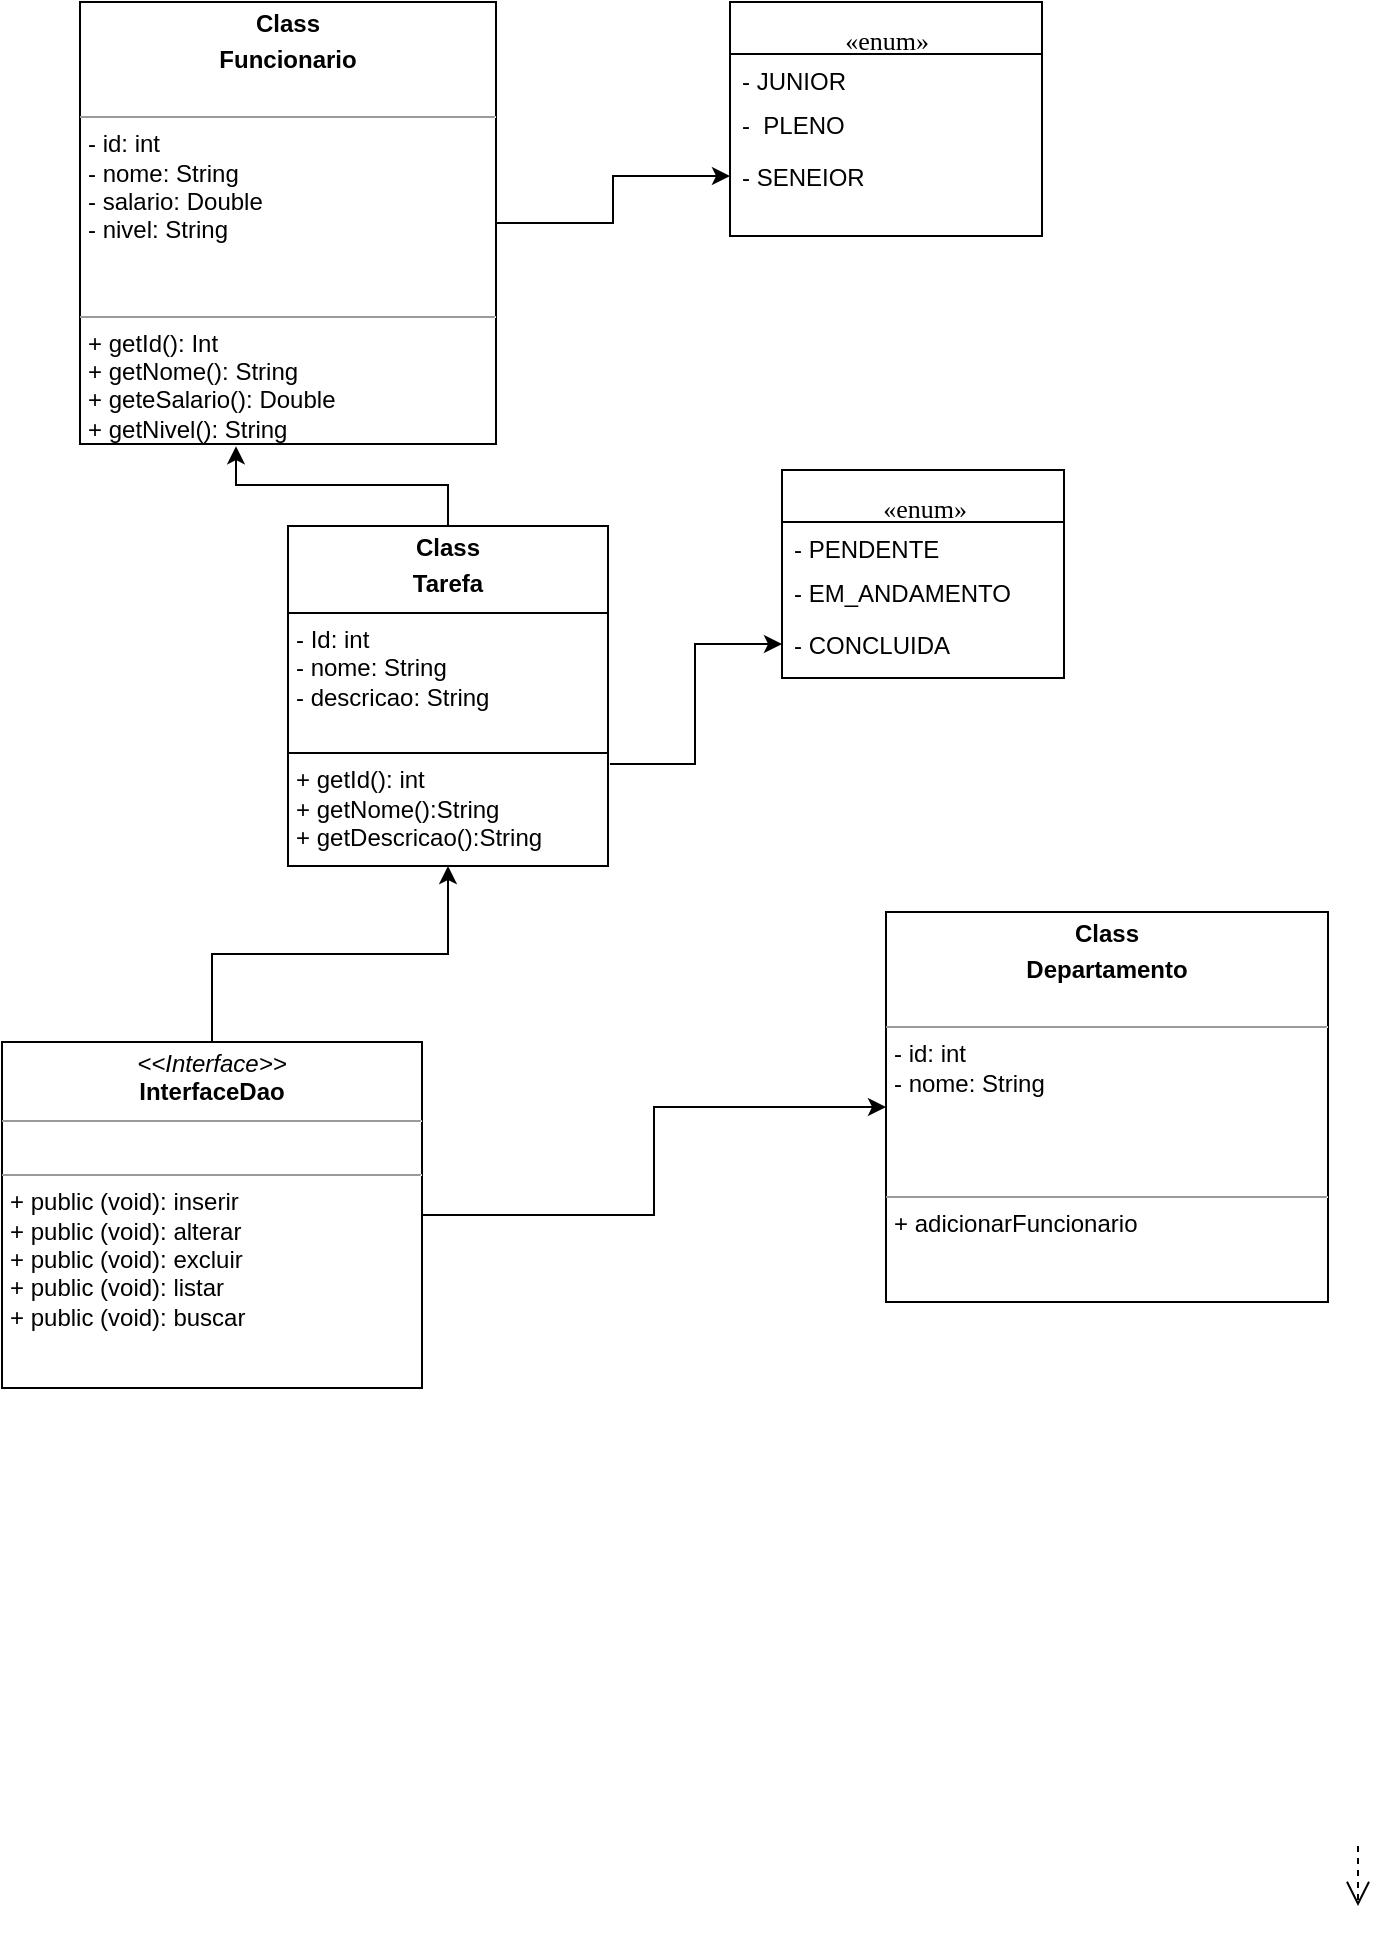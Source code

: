 <mxfile version="26.1.0">
  <diagram name="Page-1" id="c4acf3e9-155e-7222-9cf6-157b1a14988f">
    <mxGraphModel dx="1434" dy="738" grid="1" gridSize="13" guides="1" tooltips="1" connect="1" arrows="1" fold="1" page="1" pageScale="1" pageWidth="850" pageHeight="1100" background="none" math="0" shadow="0">
      <root>
        <mxCell id="0" />
        <mxCell id="1" parent="0" />
        <mxCell id="17acba5748e5396b-2" value="&lt;div&gt;&lt;br&gt;&lt;/div&gt;&lt;div&gt;&lt;font style=&quot;font-size: 13px;&quot;&gt;«enum»&lt;/font&gt;&lt;/div&gt;" style="swimlane;html=1;fontStyle=0;childLayout=stackLayout;horizontal=1;startSize=26;fillColor=none;horizontalStack=0;resizeParent=1;resizeLast=0;collapsible=1;marginBottom=0;swimlaneFillColor=#ffffff;rounded=0;shadow=0;comic=0;labelBackgroundColor=none;strokeWidth=1;fontFamily=Verdana;fontSize=10;align=center;" parent="1" vertex="1">
          <mxGeometry x="442" y="260" width="141" height="104" as="geometry" />
        </mxCell>
        <mxCell id="17acba5748e5396b-4" value="- PENDENTE" style="text;html=1;strokeColor=none;fillColor=none;align=left;verticalAlign=top;spacingLeft=4;spacingRight=4;whiteSpace=wrap;overflow=hidden;rotatable=0;points=[[0,0.5],[1,0.5]];portConstraint=eastwest;" parent="17acba5748e5396b-2" vertex="1">
          <mxGeometry y="26" width="141" height="22" as="geometry" />
        </mxCell>
        <mxCell id="17acba5748e5396b-6" value="- EM_ANDAMENTO" style="text;html=1;strokeColor=none;fillColor=none;align=left;verticalAlign=top;spacingLeft=4;spacingRight=4;whiteSpace=wrap;overflow=hidden;rotatable=0;points=[[0,0.5],[1,0.5]];portConstraint=eastwest;" parent="17acba5748e5396b-2" vertex="1">
          <mxGeometry y="48" width="141" height="26" as="geometry" />
        </mxCell>
        <mxCell id="17acba5748e5396b-9" value="- CONCLUIDA" style="text;html=1;strokeColor=none;fillColor=none;align=left;verticalAlign=top;spacingLeft=4;spacingRight=4;whiteSpace=wrap;overflow=hidden;rotatable=0;points=[[0,0.5],[1,0.5]];portConstraint=eastwest;" parent="17acba5748e5396b-2" vertex="1">
          <mxGeometry y="74" width="141" height="26" as="geometry" />
        </mxCell>
        <mxCell id="5d2195bd80daf111-39" style="edgeStyle=orthogonalEdgeStyle;rounded=0;html=1;dashed=1;labelBackgroundColor=none;startFill=0;endArrow=open;endFill=0;endSize=10;fontFamily=Verdana;fontSize=10;" parent="1" edge="1">
          <mxGeometry relative="1" as="geometry">
            <mxPoint x="730" y="948" as="sourcePoint" />
            <mxPoint x="730" y="978" as="targetPoint" />
          </mxGeometry>
        </mxCell>
        <mxCell id="5C5wdqBMW8rfrFLnIl43-14" value="" style="edgeStyle=orthogonalEdgeStyle;rounded=0;orthogonalLoop=1;jettySize=auto;html=1;" edge="1" parent="1" source="5d2195bd80daf111-15" target="5C5wdqBMW8rfrFLnIl43-7">
          <mxGeometry relative="1" as="geometry" />
        </mxCell>
        <mxCell id="5d2195bd80daf111-15" value="&lt;p style=&quot;text-wrap-mode: wrap; margin: 4px 0px 0px; text-align: center;&quot;&gt;&lt;b&gt;Class&lt;/b&gt;&lt;/p&gt;&lt;p style=&quot;text-wrap-mode: wrap; margin: 4px 0px 0px; text-align: center;&quot;&gt;&lt;b&gt;Funcionario&lt;/b&gt;&lt;/p&gt;&lt;div&gt;&lt;b&gt;&lt;br&gt;&lt;/b&gt;&lt;/div&gt;&lt;hr size=&quot;1&quot;&gt;&lt;p style=&quot;margin:0px;margin-left:4px;&quot;&gt;- id: int&lt;br&gt;- nome: String&lt;/p&gt;&lt;p style=&quot;margin:0px;margin-left:4px;&quot;&gt;- salario: Double&lt;/p&gt;&lt;p style=&quot;margin:0px;margin-left:4px;&quot;&gt;- nivel: String&lt;/p&gt;&lt;div&gt;&lt;br&gt;&lt;/div&gt;&lt;div&gt;&lt;br&gt;&lt;/div&gt;&lt;hr size=&quot;1&quot;&gt;&lt;p style=&quot;margin:0px;margin-left:4px;&quot;&gt;+ getId(): Int&lt;br&gt;+ getNome(): String&lt;/p&gt;&lt;p style=&quot;margin:0px;margin-left:4px;&quot;&gt;+ geteSalario(): Double&lt;/p&gt;&lt;p style=&quot;margin:0px;margin-left:4px;&quot;&gt;+ getNivel(): String&lt;/p&gt;&lt;p style=&quot;margin:0px;margin-left:4px;&quot;&gt;&lt;br&gt;&lt;/p&gt;" style="verticalAlign=top;align=left;overflow=fill;fontSize=12;fontFamily=Helvetica;html=1;rounded=0;shadow=0;comic=0;labelBackgroundColor=none;strokeWidth=1" parent="1" vertex="1">
          <mxGeometry x="91" y="26" width="208" height="221" as="geometry" />
        </mxCell>
        <mxCell id="5C5wdqBMW8rfrFLnIl43-11" style="edgeStyle=orthogonalEdgeStyle;rounded=0;orthogonalLoop=1;jettySize=auto;html=1;entryX=0.5;entryY=1;entryDx=0;entryDy=0;" edge="1" parent="1" source="5d2195bd80daf111-18" target="5C5wdqBMW8rfrFLnIl43-1">
          <mxGeometry relative="1" as="geometry" />
        </mxCell>
        <mxCell id="5C5wdqBMW8rfrFLnIl43-15" style="edgeStyle=orthogonalEdgeStyle;rounded=0;orthogonalLoop=1;jettySize=auto;html=1;" edge="1" parent="1" source="5d2195bd80daf111-18" target="5C5wdqBMW8rfrFLnIl43-16">
          <mxGeometry relative="1" as="geometry">
            <mxPoint x="481" y="624" as="targetPoint" />
          </mxGeometry>
        </mxCell>
        <mxCell id="5d2195bd80daf111-18" value="&lt;p style=&quot;margin:0px;margin-top:4px;text-align:center;&quot;&gt;&lt;i&gt;&amp;lt;&amp;lt;Interface&amp;gt;&amp;gt;&lt;/i&gt;&lt;br&gt;&lt;b&gt;InterfaceDao&lt;/b&gt;&lt;/p&gt;&lt;hr size=&quot;1&quot;&gt;&lt;p style=&quot;margin:0px;margin-left:4px;&quot;&gt;&lt;br&gt;&lt;/p&gt;&lt;hr size=&quot;1&quot;&gt;&lt;p style=&quot;margin:0px;margin-left:4px;&quot;&gt;+ public (void): inserir&lt;br&gt;+&amp;nbsp;&lt;span style=&quot;background-color: transparent; color: light-dark(rgb(0, 0, 0), rgb(255, 255, 255));&quot;&gt;public (void): alterar&lt;/span&gt;&lt;/p&gt;&lt;p style=&quot;margin:0px;margin-left:4px;&quot;&gt;+&amp;nbsp;&lt;span style=&quot;background-color: transparent; color: light-dark(rgb(0, 0, 0), rgb(255, 255, 255));&quot;&gt;public (void): excluir&lt;/span&gt;&lt;/p&gt;&lt;p style=&quot;margin:0px;margin-left:4px;&quot;&gt;+&amp;nbsp;&lt;span style=&quot;background-color: transparent; color: light-dark(rgb(0, 0, 0), rgb(255, 255, 255));&quot;&gt;public (void): listar&lt;/span&gt;&lt;/p&gt;&lt;p style=&quot;margin: 0px 0px 0px 4px;&quot;&gt;+&amp;nbsp;&lt;span style=&quot;background-color: transparent; color: light-dark(rgb(0, 0, 0), rgb(255, 255, 255));&quot;&gt;public (void): buscar&lt;/span&gt;&lt;/p&gt;&lt;p style=&quot;margin: 0px 0px 0px 4px;&quot;&gt;&lt;br&gt;&lt;/p&gt;&lt;p style=&quot;margin:0px;margin-left:4px;&quot;&gt;&lt;br&gt;&lt;/p&gt;" style="verticalAlign=top;align=left;overflow=fill;fontSize=12;fontFamily=Helvetica;html=1;rounded=0;shadow=0;comic=0;labelBackgroundColor=none;strokeWidth=1" parent="1" vertex="1">
          <mxGeometry x="52" y="546" width="210" height="173" as="geometry" />
        </mxCell>
        <mxCell id="5C5wdqBMW8rfrFLnIl43-10" style="edgeStyle=orthogonalEdgeStyle;rounded=0;orthogonalLoop=1;jettySize=auto;html=1;entryX=0;entryY=0.5;entryDx=0;entryDy=0;exitX=1.006;exitY=0.7;exitDx=0;exitDy=0;exitPerimeter=0;" edge="1" parent="1" source="5C5wdqBMW8rfrFLnIl43-1" target="17acba5748e5396b-9">
          <mxGeometry relative="1" as="geometry">
            <mxPoint x="312" y="468" as="sourcePoint" />
          </mxGeometry>
        </mxCell>
        <mxCell id="5C5wdqBMW8rfrFLnIl43-1" value="&lt;p style=&quot;margin:0px;margin-top:4px;text-align:center;&quot;&gt;&lt;b&gt;Class&lt;/b&gt;&lt;/p&gt;&lt;p style=&quot;margin:0px;margin-top:4px;text-align:center;&quot;&gt;&lt;b&gt;Tarefa&lt;/b&gt;&lt;/p&gt;&lt;hr size=&quot;1&quot; style=&quot;border-style:solid;&quot;&gt;&lt;p style=&quot;margin:0px;margin-left:4px;&quot;&gt;- Id: int&lt;/p&gt;&lt;p style=&quot;margin:0px;margin-left:4px;&quot;&gt;- nome: String&lt;/p&gt;&lt;p style=&quot;margin:0px;margin-left:4px;&quot;&gt;- descricao: String&lt;/p&gt;&lt;div&gt;&lt;br&gt;&lt;/div&gt;&lt;hr size=&quot;1&quot; style=&quot;border-style:solid;&quot;&gt;&lt;p style=&quot;margin:0px;margin-left:4px;&quot;&gt;+ getId(): int&lt;/p&gt;&lt;p style=&quot;margin:0px;margin-left:4px;&quot;&gt;+ getNome():String&lt;/p&gt;&lt;p style=&quot;margin:0px;margin-left:4px;&quot;&gt;+ getDescricao():String&lt;/p&gt;" style="verticalAlign=top;align=left;overflow=fill;html=1;whiteSpace=wrap;" vertex="1" parent="1">
          <mxGeometry x="195" y="288" width="160" height="170" as="geometry" />
        </mxCell>
        <mxCell id="5C5wdqBMW8rfrFLnIl43-4" value="&lt;div&gt;&lt;br&gt;&lt;/div&gt;&lt;div&gt;&lt;font style=&quot;font-size: 13px;&quot;&gt;«enum»&lt;/font&gt;&lt;/div&gt;" style="swimlane;html=1;fontStyle=0;childLayout=stackLayout;horizontal=1;startSize=26;fillColor=none;horizontalStack=0;resizeParent=1;resizeLast=0;collapsible=1;marginBottom=0;swimlaneFillColor=#ffffff;rounded=0;shadow=0;comic=0;labelBackgroundColor=none;strokeWidth=1;fontFamily=Verdana;fontSize=10;align=center;" vertex="1" parent="1">
          <mxGeometry x="416" y="26" width="156" height="117" as="geometry" />
        </mxCell>
        <mxCell id="5C5wdqBMW8rfrFLnIl43-5" value="- JUNIOR" style="text;html=1;strokeColor=none;fillColor=none;align=left;verticalAlign=top;spacingLeft=4;spacingRight=4;whiteSpace=wrap;overflow=hidden;rotatable=0;points=[[0,0.5],[1,0.5]];portConstraint=eastwest;" vertex="1" parent="5C5wdqBMW8rfrFLnIl43-4">
          <mxGeometry y="26" width="156" height="22" as="geometry" />
        </mxCell>
        <mxCell id="5C5wdqBMW8rfrFLnIl43-6" value="-&amp;nbsp; PLENO" style="text;html=1;strokeColor=none;fillColor=none;align=left;verticalAlign=top;spacingLeft=4;spacingRight=4;whiteSpace=wrap;overflow=hidden;rotatable=0;points=[[0,0.5],[1,0.5]];portConstraint=eastwest;" vertex="1" parent="5C5wdqBMW8rfrFLnIl43-4">
          <mxGeometry y="48" width="156" height="26" as="geometry" />
        </mxCell>
        <mxCell id="5C5wdqBMW8rfrFLnIl43-7" value="- SENEIOR" style="text;html=1;strokeColor=none;fillColor=none;align=left;verticalAlign=top;spacingLeft=4;spacingRight=4;whiteSpace=wrap;overflow=hidden;rotatable=0;points=[[0,0.5],[1,0.5]];portConstraint=eastwest;" vertex="1" parent="5C5wdqBMW8rfrFLnIl43-4">
          <mxGeometry y="74" width="156" height="26" as="geometry" />
        </mxCell>
        <mxCell id="5C5wdqBMW8rfrFLnIl43-13" style="edgeStyle=orthogonalEdgeStyle;rounded=0;orthogonalLoop=1;jettySize=auto;html=1;entryX=0.375;entryY=1.005;entryDx=0;entryDy=0;entryPerimeter=0;" edge="1" parent="1" source="5C5wdqBMW8rfrFLnIl43-1" target="5d2195bd80daf111-15">
          <mxGeometry relative="1" as="geometry" />
        </mxCell>
        <mxCell id="5C5wdqBMW8rfrFLnIl43-16" value="&lt;p style=&quot;text-wrap-mode: wrap; margin: 4px 0px 0px; text-align: center;&quot;&gt;&lt;b&gt;Class&lt;/b&gt;&lt;/p&gt;&lt;p style=&quot;text-wrap-mode: wrap; margin: 4px 0px 0px; text-align: center;&quot;&gt;&lt;b&gt;Departamento&lt;/b&gt;&lt;/p&gt;&lt;div&gt;&lt;b&gt;&lt;br&gt;&lt;/b&gt;&lt;/div&gt;&lt;hr size=&quot;1&quot;&gt;&lt;p style=&quot;margin:0px;margin-left:4px;&quot;&gt;- id: int&lt;br&gt;- nome: String&lt;/p&gt;&lt;p style=&quot;margin:0px;margin-left:4px;&quot;&gt;&lt;br&gt;&lt;/p&gt;&lt;div&gt;&lt;br&gt;&lt;/div&gt;&lt;div&gt;&lt;br&gt;&lt;/div&gt;&lt;hr size=&quot;1&quot;&gt;&lt;p style=&quot;margin:0px;margin-left:4px;&quot;&gt;+ adicionarFuncionario&lt;/p&gt;&lt;p style=&quot;margin:0px;margin-left:4px;&quot;&gt;&lt;br&gt;&lt;/p&gt;" style="verticalAlign=top;align=left;overflow=fill;fontSize=12;fontFamily=Helvetica;html=1;rounded=0;shadow=0;comic=0;labelBackgroundColor=none;strokeWidth=1" vertex="1" parent="1">
          <mxGeometry x="494" y="481" width="221" height="195" as="geometry" />
        </mxCell>
      </root>
    </mxGraphModel>
  </diagram>
</mxfile>
